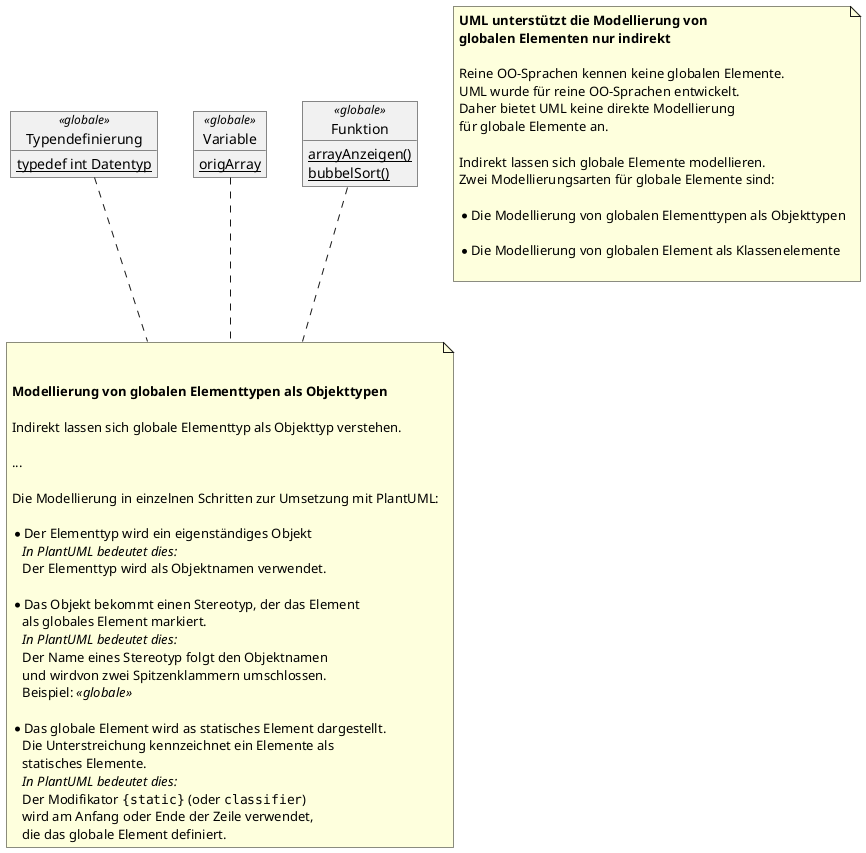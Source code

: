 @startuml




object  Typendefinierung <<globale>> {
   {static} typedef int Datentyp
}


object  Variable <<globale>> {
    {static} origArray
}

object Funktion  <<globale>> {
    {static} arrayAnzeigen()
}

 object Funktion  <<globale>>  {
    {static} bubbelSort()
}

note  as explainModelingOfGlobalElements
<b>UML unterstützt die Modellierung von </b>
<b>globalen Elementen nur indirekt</b>

Reine OO-Sprachen kennen keine globalen Elemente.
UML wurde für reine OO-Sprachen entwickelt.
Daher bietet UML keine direkte Modellierung
für globale Elemente an.

Indirekt lassen sich globale Elemente modellieren.
Zwei Modellierungsarten für globale Elemente sind:

* Die Modellierung von globalen Elementtypen als Objekttypen

* Die Modellierung von globalen Element als Klassenelemente

end note


note as explainModelingOfGlobalElementtypsAsObjects


<b>Modellierung von globalen Elementtypen als Objekttypen</b>

Indirekt lassen sich globale Elementtyp als Objekttyp verstehen.

...

Die Modellierung in einzelnen Schritten zur Umsetzung mit PlantUML:

* Der Elementtyp wird ein eigenständiges Objekt
   <i>In PlantUML bedeutet dies:</i>
   Der Elementtyp wird als Objektnamen verwendet.

* Das Objekt bekommt einen Stereotyp, der das Element
   als globales Element markiert.
   <i>In PlantUML bedeutet dies:</i>
   Der Name eines Stereotyp folgt den Objektnamen
   und wirdvon zwei Spitzenklammern umschlossen.
   Beispiel: <i><<globale>></i>

* Das globale Element wird as statisches Element dargestellt.
   Die Unterstreichung kennzeichnet ein Elemente als
   statisches Elemente.
   <i>In PlantUML bedeutet dies:</i>
   Der Modifikator ""{static}"" (oder ""classifier"")
   wird am Anfang oder Ende der Zeile verwendet,
   die das globale Element definiert.
end note

Typendefinierung .. explainModelingOfGlobalElementtypsAsObjects
Funktion .. explainModelingOfGlobalElementtypsAsObjects
Variable .. explainModelingOfGlobalElementtypsAsObjects
@enduml
